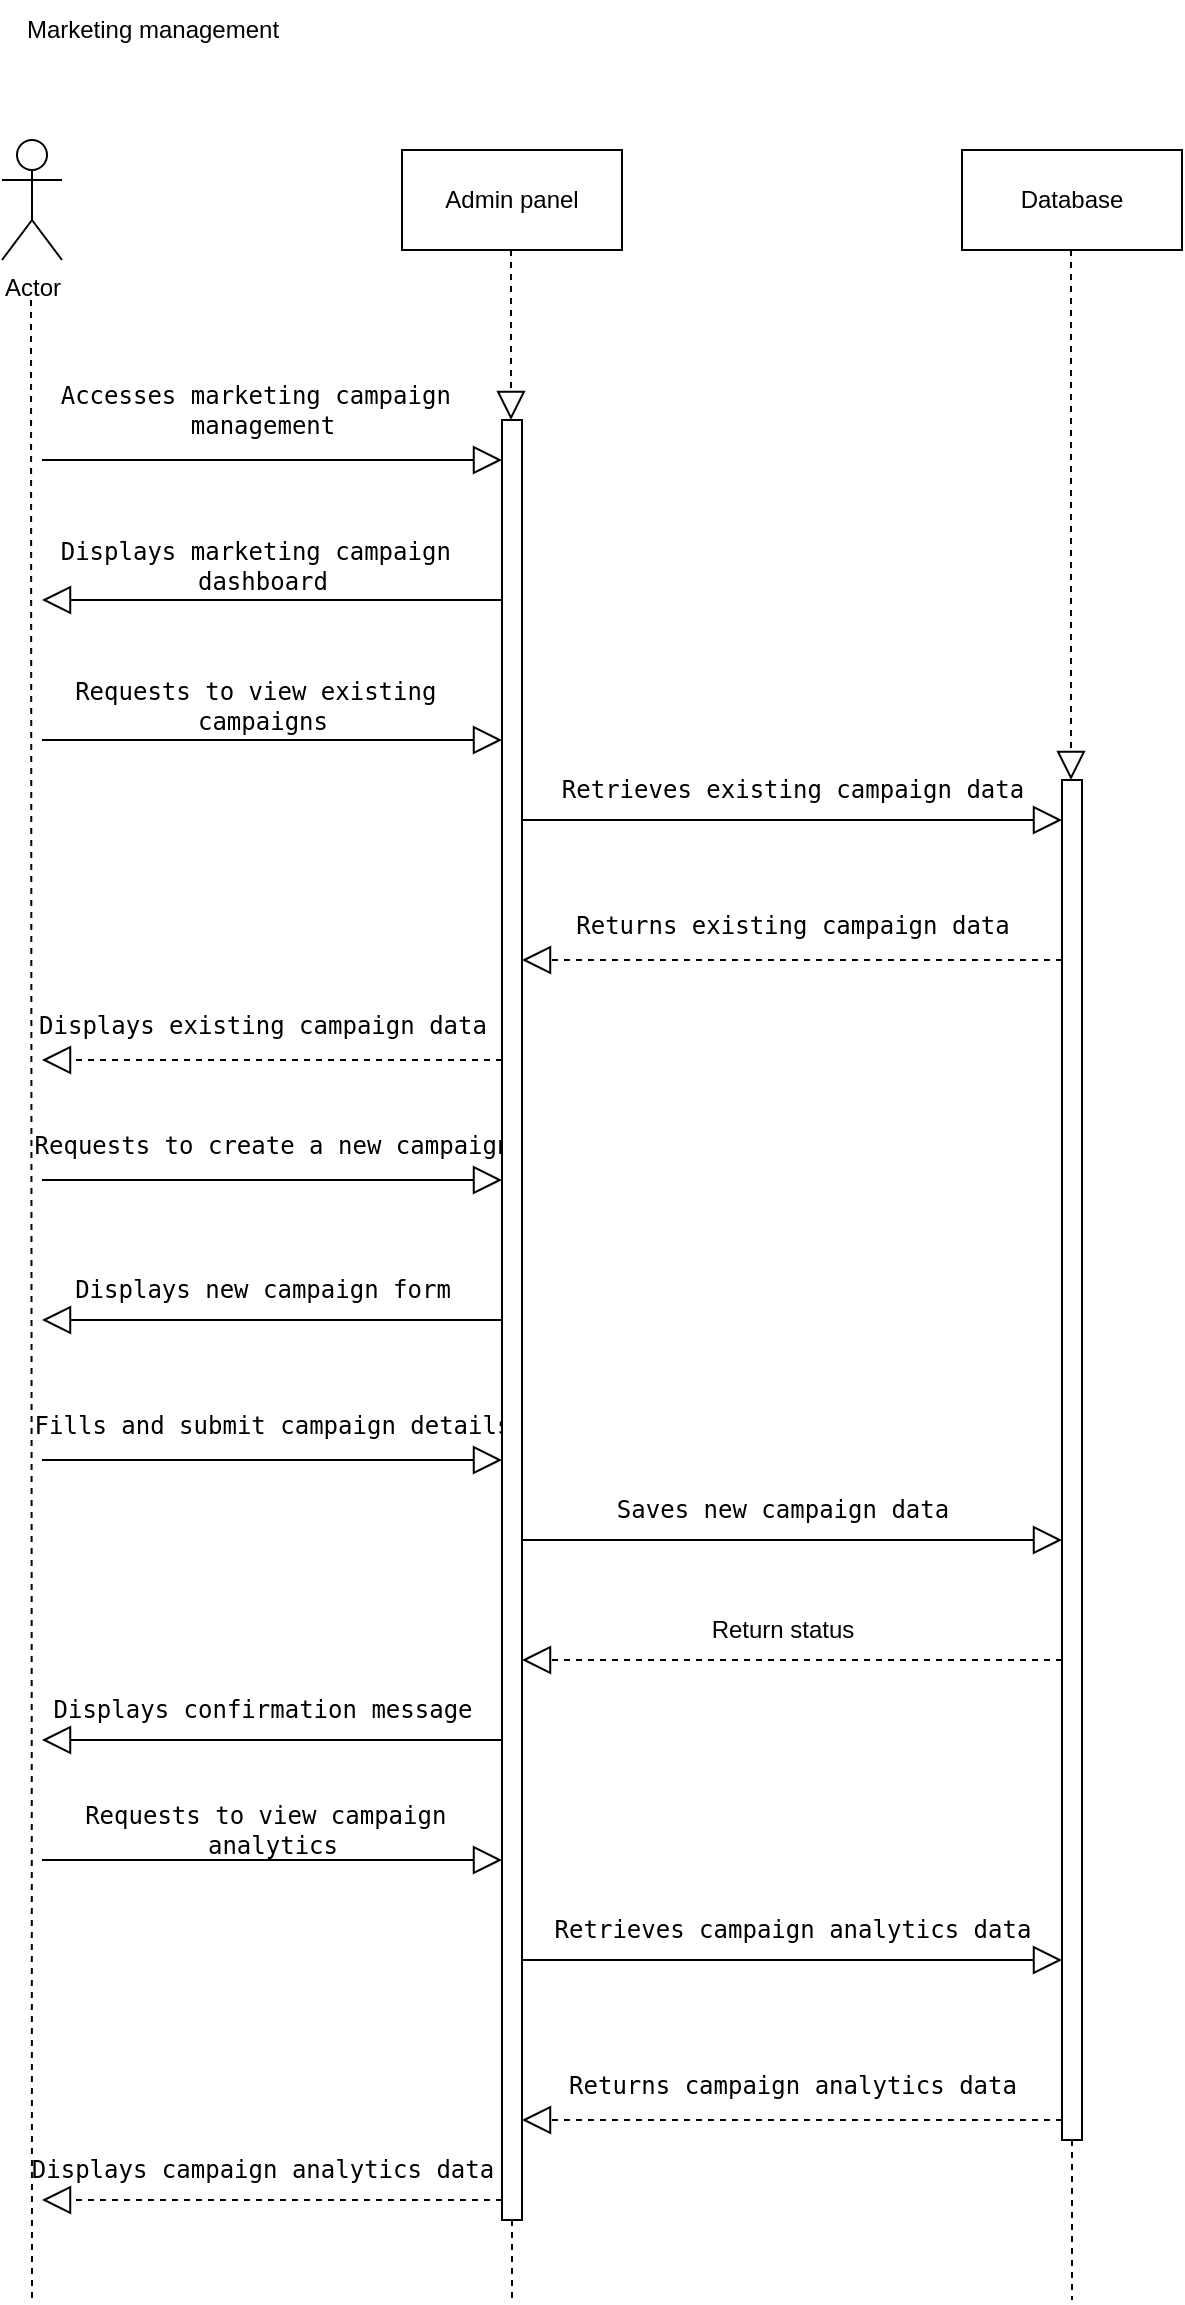 <mxfile version="21.3.2" type="github">
  <diagram name="Page-1" id="fR5AoKFUi878igqshQwZ">
    <mxGraphModel dx="954" dy="2213" grid="1" gridSize="10" guides="1" tooltips="1" connect="1" arrows="1" fold="1" page="1" pageScale="1" pageWidth="1100" pageHeight="1700" math="0" shadow="0">
      <root>
        <mxCell id="0" />
        <mxCell id="1" parent="0" />
        <mxCell id="9Yb_SmCTX4piKXww7C_m-1" value="Actor" style="shape=umlActor;verticalLabelPosition=bottom;verticalAlign=top;html=1;outlineConnect=0;" parent="1" vertex="1">
          <mxGeometry x="80" y="40" width="30" height="60" as="geometry" />
        </mxCell>
        <mxCell id="9Yb_SmCTX4piKXww7C_m-2" value="Database" style="html=1;whiteSpace=wrap;" parent="1" vertex="1">
          <mxGeometry x="560" y="45" width="110" height="50" as="geometry" />
        </mxCell>
        <mxCell id="9Yb_SmCTX4piKXww7C_m-3" value="Admin panel" style="html=1;whiteSpace=wrap;" parent="1" vertex="1">
          <mxGeometry x="280" y="45" width="110" height="50" as="geometry" />
        </mxCell>
        <mxCell id="9Yb_SmCTX4piKXww7C_m-4" value="" style="endArrow=none;dashed=1;endFill=0;endSize=12;html=1;rounded=0;" parent="1" edge="1">
          <mxGeometry width="160" relative="1" as="geometry">
            <mxPoint x="94.5" y="120" as="sourcePoint" />
            <mxPoint x="95" y="1120" as="targetPoint" />
          </mxGeometry>
        </mxCell>
        <mxCell id="9Yb_SmCTX4piKXww7C_m-5" value="" style="endArrow=none;dashed=1;endFill=0;endSize=12;html=1;rounded=0;" parent="1" source="9Yb_SmCTX4piKXww7C_m-42" edge="1">
          <mxGeometry width="160" relative="1" as="geometry">
            <mxPoint x="334.5" y="95" as="sourcePoint" />
            <mxPoint x="335" y="1120" as="targetPoint" />
          </mxGeometry>
        </mxCell>
        <mxCell id="9Yb_SmCTX4piKXww7C_m-6" value="" style="endArrow=none;dashed=1;endFill=0;endSize=12;html=1;rounded=0;" parent="1" source="9Yb_SmCTX4piKXww7C_m-44" edge="1">
          <mxGeometry width="160" relative="1" as="geometry">
            <mxPoint x="614.5" y="95" as="sourcePoint" />
            <mxPoint x="615" y="1120" as="targetPoint" />
          </mxGeometry>
        </mxCell>
        <mxCell id="9Yb_SmCTX4piKXww7C_m-7" value="&lt;pre&gt;&lt;code class=&quot;!whitespace-pre hljs language-sql&quot;&gt;Accesses marketing campaign &lt;br&gt;management&lt;/code&gt;&lt;/pre&gt;" style="text;html=1;align=center;verticalAlign=middle;resizable=0;points=[];autosize=1;strokeColor=none;fillColor=none;" parent="1" vertex="1">
          <mxGeometry x="100" y="140" width="220" height="70" as="geometry" />
        </mxCell>
        <mxCell id="9Yb_SmCTX4piKXww7C_m-8" value="&lt;pre&gt;&lt;code class=&quot;!whitespace-pre hljs language-sql&quot;&gt;Displays marketing campaign &lt;br&gt;dashboard&lt;/code&gt;&lt;/pre&gt;" style="text;html=1;align=center;verticalAlign=middle;resizable=0;points=[];autosize=1;strokeColor=none;fillColor=none;" parent="1" vertex="1">
          <mxGeometry x="100" y="218" width="220" height="70" as="geometry" />
        </mxCell>
        <mxCell id="9Yb_SmCTX4piKXww7C_m-9" value="&lt;pre&gt;&lt;code class=&quot;!whitespace-pre hljs language-sql&quot;&gt;Requests to &lt;span class=&quot;hljs-keyword&quot;&gt;view&lt;/span&gt; existing &lt;br&gt;campaigns&lt;/code&gt;&lt;/pre&gt;" style="text;html=1;align=center;verticalAlign=middle;resizable=0;points=[];autosize=1;strokeColor=none;fillColor=none;" parent="1" vertex="1">
          <mxGeometry x="105" y="288" width="210" height="70" as="geometry" />
        </mxCell>
        <mxCell id="9Yb_SmCTX4piKXww7C_m-10" value="&lt;pre&gt;&lt;code class=&quot;!whitespace-pre hljs language-sql&quot;&gt;Retrieves existing campaign data&lt;/code&gt;&lt;/pre&gt;" style="text;html=1;align=center;verticalAlign=middle;resizable=0;points=[];autosize=1;strokeColor=none;fillColor=none;" parent="1" vertex="1">
          <mxGeometry x="350" y="340" width="250" height="50" as="geometry" />
        </mxCell>
        <mxCell id="9Yb_SmCTX4piKXww7C_m-11" value="&lt;pre&gt;&lt;code class=&quot;!whitespace-pre hljs language-sql&quot;&gt;Returns existing campaign data&lt;/code&gt;&lt;/pre&gt;" style="text;html=1;align=center;verticalAlign=middle;resizable=0;points=[];autosize=1;strokeColor=none;fillColor=none;" parent="1" vertex="1">
          <mxGeometry x="360" y="408" width="230" height="50" as="geometry" />
        </mxCell>
        <mxCell id="9Yb_SmCTX4piKXww7C_m-14" value="&lt;pre&gt;&lt;code class=&quot;!whitespace-pre hljs language-sql&quot;&gt;Displays existing campaign data&lt;/code&gt;&lt;/pre&gt;" style="text;html=1;align=center;verticalAlign=middle;resizable=0;points=[];autosize=1;strokeColor=none;fillColor=none;" parent="1" vertex="1">
          <mxGeometry x="90" y="458" width="240" height="50" as="geometry" />
        </mxCell>
        <mxCell id="9Yb_SmCTX4piKXww7C_m-15" value="&lt;pre&gt;&lt;code class=&quot;!whitespace-pre hljs language-sql&quot;&gt;Requests to &lt;span class=&quot;hljs-keyword&quot;&gt;create&lt;/span&gt; a &lt;span class=&quot;hljs-keyword&quot;&gt;new&lt;/span&gt; campaign&lt;/code&gt;&lt;/pre&gt;" style="text;html=1;align=center;verticalAlign=middle;resizable=0;points=[];autosize=1;strokeColor=none;fillColor=none;" parent="1" vertex="1">
          <mxGeometry x="90" y="518" width="250" height="50" as="geometry" />
        </mxCell>
        <mxCell id="9Yb_SmCTX4piKXww7C_m-16" value="&lt;pre&gt;&lt;code class=&quot;!whitespace-pre hljs language-sql&quot;&gt;Displays new campaign form&lt;/code&gt;&lt;/pre&gt;" style="text;html=1;align=center;verticalAlign=middle;resizable=0;points=[];autosize=1;strokeColor=none;fillColor=none;" parent="1" vertex="1">
          <mxGeometry x="105" y="590" width="210" height="50" as="geometry" />
        </mxCell>
        <mxCell id="9Yb_SmCTX4piKXww7C_m-17" value="&lt;pre&gt;&lt;code class=&quot;!whitespace-pre hljs language-sql&quot;&gt;Fills and submit campaign details&lt;/code&gt;&lt;/pre&gt;" style="text;html=1;align=center;verticalAlign=middle;resizable=0;points=[];autosize=1;strokeColor=none;fillColor=none;" parent="1" vertex="1">
          <mxGeometry x="90" y="658" width="250" height="50" as="geometry" />
        </mxCell>
        <mxCell id="9Yb_SmCTX4piKXww7C_m-18" value="&lt;pre&gt;&lt;code class=&quot;!whitespace-pre hljs language-sql&quot;&gt;Saves new campaign data&lt;/code&gt;&lt;/pre&gt;" style="text;html=1;align=center;verticalAlign=middle;resizable=0;points=[];autosize=1;strokeColor=none;fillColor=none;" parent="1" vertex="1">
          <mxGeometry x="380" y="700" width="180" height="50" as="geometry" />
        </mxCell>
        <mxCell id="9Yb_SmCTX4piKXww7C_m-19" value="&lt;div&gt;Return status&lt;/div&gt;" style="text;html=1;align=center;verticalAlign=middle;resizable=0;points=[];autosize=1;strokeColor=none;fillColor=none;" parent="1" vertex="1">
          <mxGeometry x="420" y="770" width="100" height="30" as="geometry" />
        </mxCell>
        <mxCell id="9Yb_SmCTX4piKXww7C_m-20" value="&lt;pre&gt;&lt;code class=&quot;!whitespace-pre hljs language-sql&quot;&gt;Displays confirmation message&lt;/code&gt;&lt;/pre&gt;" style="text;html=1;align=center;verticalAlign=middle;resizable=0;points=[];autosize=1;strokeColor=none;fillColor=none;" parent="1" vertex="1">
          <mxGeometry x="95" y="800" width="230" height="50" as="geometry" />
        </mxCell>
        <mxCell id="9Yb_SmCTX4piKXww7C_m-21" value="&lt;pre&gt;&lt;code class=&quot;!whitespace-pre hljs language-sql&quot;&gt;Requests to &lt;span class=&quot;hljs-keyword&quot;&gt;view&lt;/span&gt; campaign &lt;br&gt;analytics&lt;/code&gt;&lt;/pre&gt;" style="text;html=1;align=center;verticalAlign=middle;resizable=0;points=[];autosize=1;strokeColor=none;fillColor=none;" parent="1" vertex="1">
          <mxGeometry x="110" y="850" width="210" height="70" as="geometry" />
        </mxCell>
        <mxCell id="9Yb_SmCTX4piKXww7C_m-22" value="&lt;pre&gt;&lt;code class=&quot;!whitespace-pre hljs language-sql&quot;&gt;Retrieves campaign analytics data&lt;/code&gt;&lt;/pre&gt;" style="text;html=1;align=center;verticalAlign=middle;resizable=0;points=[];autosize=1;strokeColor=none;fillColor=none;" parent="1" vertex="1">
          <mxGeometry x="350" y="910" width="250" height="50" as="geometry" />
        </mxCell>
        <mxCell id="9Yb_SmCTX4piKXww7C_m-23" value="&lt;pre&gt;&lt;code class=&quot;!whitespace-pre hljs language-sql&quot;&gt;Returns campaign analytics data&lt;/code&gt;&lt;/pre&gt;" style="text;html=1;align=center;verticalAlign=middle;resizable=0;points=[];autosize=1;strokeColor=none;fillColor=none;" parent="1" vertex="1">
          <mxGeometry x="355" y="988" width="240" height="50" as="geometry" />
        </mxCell>
        <mxCell id="9Yb_SmCTX4piKXww7C_m-24" value="&lt;pre&gt;&lt;code class=&quot;!whitespace-pre hljs language-sql&quot;&gt;Displays campaign analytics data&lt;/code&gt;&lt;/pre&gt;" style="text;html=1;align=center;verticalAlign=middle;resizable=0;points=[];autosize=1;strokeColor=none;fillColor=none;" parent="1" vertex="1">
          <mxGeometry x="85" y="1030" width="250" height="50" as="geometry" />
        </mxCell>
        <mxCell id="9Yb_SmCTX4piKXww7C_m-25" value="" style="endArrow=block;endFill=0;endSize=12;html=1;rounded=0;" parent="1" edge="1">
          <mxGeometry width="160" relative="1" as="geometry">
            <mxPoint x="100" y="200" as="sourcePoint" />
            <mxPoint x="330" y="200" as="targetPoint" />
          </mxGeometry>
        </mxCell>
        <mxCell id="9Yb_SmCTX4piKXww7C_m-26" value="" style="endArrow=block;endFill=0;endSize=12;html=1;rounded=0;" parent="1" edge="1">
          <mxGeometry width="160" relative="1" as="geometry">
            <mxPoint x="330" y="270" as="sourcePoint" />
            <mxPoint x="100" y="270" as="targetPoint" />
          </mxGeometry>
        </mxCell>
        <mxCell id="9Yb_SmCTX4piKXww7C_m-27" value="" style="endArrow=block;endFill=0;endSize=12;html=1;rounded=0;" parent="1" edge="1">
          <mxGeometry width="160" relative="1" as="geometry">
            <mxPoint x="100" y="340" as="sourcePoint" />
            <mxPoint x="330" y="340" as="targetPoint" />
          </mxGeometry>
        </mxCell>
        <mxCell id="9Yb_SmCTX4piKXww7C_m-28" value="" style="endArrow=block;endFill=0;endSize=12;html=1;rounded=0;" parent="1" edge="1">
          <mxGeometry width="160" relative="1" as="geometry">
            <mxPoint x="340" y="380" as="sourcePoint" />
            <mxPoint x="610" y="380" as="targetPoint" />
          </mxGeometry>
        </mxCell>
        <mxCell id="9Yb_SmCTX4piKXww7C_m-29" value="" style="endArrow=block;endFill=0;endSize=12;html=1;rounded=0;dashed=1;" parent="1" edge="1">
          <mxGeometry width="160" relative="1" as="geometry">
            <mxPoint x="610" y="450" as="sourcePoint" />
            <mxPoint x="340" y="450" as="targetPoint" />
          </mxGeometry>
        </mxCell>
        <mxCell id="9Yb_SmCTX4piKXww7C_m-30" value="" style="endArrow=block;endFill=0;endSize=12;html=1;rounded=0;dashed=1;" parent="1" edge="1">
          <mxGeometry width="160" relative="1" as="geometry">
            <mxPoint x="330" y="500" as="sourcePoint" />
            <mxPoint x="100" y="500" as="targetPoint" />
          </mxGeometry>
        </mxCell>
        <mxCell id="9Yb_SmCTX4piKXww7C_m-31" value="" style="endArrow=block;endFill=0;endSize=12;html=1;rounded=0;" parent="1" edge="1">
          <mxGeometry width="160" relative="1" as="geometry">
            <mxPoint x="100" y="560" as="sourcePoint" />
            <mxPoint x="330" y="560" as="targetPoint" />
          </mxGeometry>
        </mxCell>
        <mxCell id="9Yb_SmCTX4piKXww7C_m-32" value="" style="endArrow=block;endFill=0;endSize=12;html=1;rounded=0;" parent="1" edge="1">
          <mxGeometry width="160" relative="1" as="geometry">
            <mxPoint x="330" y="630" as="sourcePoint" />
            <mxPoint x="100" y="630" as="targetPoint" />
          </mxGeometry>
        </mxCell>
        <mxCell id="9Yb_SmCTX4piKXww7C_m-33" value="" style="endArrow=block;endFill=0;endSize=12;html=1;rounded=0;" parent="1" edge="1">
          <mxGeometry width="160" relative="1" as="geometry">
            <mxPoint x="100" y="700" as="sourcePoint" />
            <mxPoint x="330" y="700" as="targetPoint" />
          </mxGeometry>
        </mxCell>
        <mxCell id="9Yb_SmCTX4piKXww7C_m-34" value="" style="endArrow=block;endFill=0;endSize=12;html=1;rounded=0;" parent="1" edge="1">
          <mxGeometry width="160" relative="1" as="geometry">
            <mxPoint x="340" y="740" as="sourcePoint" />
            <mxPoint x="610" y="740" as="targetPoint" />
          </mxGeometry>
        </mxCell>
        <mxCell id="9Yb_SmCTX4piKXww7C_m-36" value="" style="endArrow=block;endFill=0;endSize=12;html=1;rounded=0;dashed=1;" parent="1" edge="1">
          <mxGeometry width="160" relative="1" as="geometry">
            <mxPoint x="610" y="800" as="sourcePoint" />
            <mxPoint x="340" y="800" as="targetPoint" />
          </mxGeometry>
        </mxCell>
        <mxCell id="9Yb_SmCTX4piKXww7C_m-37" value="" style="endArrow=block;endFill=0;endSize=12;html=1;rounded=0;" parent="1" edge="1">
          <mxGeometry width="160" relative="1" as="geometry">
            <mxPoint x="340" y="950" as="sourcePoint" />
            <mxPoint x="610" y="950" as="targetPoint" />
          </mxGeometry>
        </mxCell>
        <mxCell id="9Yb_SmCTX4piKXww7C_m-38" value="" style="endArrow=block;endFill=0;endSize=12;html=1;rounded=0;dashed=1;" parent="1" edge="1">
          <mxGeometry width="160" relative="1" as="geometry">
            <mxPoint x="610" y="1030" as="sourcePoint" />
            <mxPoint x="340" y="1030" as="targetPoint" />
          </mxGeometry>
        </mxCell>
        <mxCell id="9Yb_SmCTX4piKXww7C_m-39" value="" style="endArrow=block;endFill=0;endSize=12;html=1;rounded=0;" parent="1" edge="1">
          <mxGeometry width="160" relative="1" as="geometry">
            <mxPoint x="330" y="840" as="sourcePoint" />
            <mxPoint x="100" y="840" as="targetPoint" />
          </mxGeometry>
        </mxCell>
        <mxCell id="9Yb_SmCTX4piKXww7C_m-40" value="" style="endArrow=block;endFill=0;endSize=12;html=1;rounded=0;" parent="1" edge="1">
          <mxGeometry width="160" relative="1" as="geometry">
            <mxPoint x="100" y="900" as="sourcePoint" />
            <mxPoint x="330" y="900" as="targetPoint" />
          </mxGeometry>
        </mxCell>
        <mxCell id="9Yb_SmCTX4piKXww7C_m-41" value="" style="endArrow=block;endFill=0;endSize=12;html=1;rounded=0;dashed=1;" parent="1" edge="1">
          <mxGeometry width="160" relative="1" as="geometry">
            <mxPoint x="330" y="1070" as="sourcePoint" />
            <mxPoint x="100" y="1070" as="targetPoint" />
          </mxGeometry>
        </mxCell>
        <mxCell id="9Yb_SmCTX4piKXww7C_m-43" value="" style="endArrow=block;dashed=1;endFill=0;endSize=12;html=1;rounded=0;" parent="1" target="9Yb_SmCTX4piKXww7C_m-42" edge="1">
          <mxGeometry width="160" relative="1" as="geometry">
            <mxPoint x="334.5" y="95" as="sourcePoint" />
            <mxPoint x="335" y="1120" as="targetPoint" />
          </mxGeometry>
        </mxCell>
        <mxCell id="9Yb_SmCTX4piKXww7C_m-42" value="" style="html=1;points=[];perimeter=orthogonalPerimeter;outlineConnect=0;targetShapes=umlLifeline;portConstraint=eastwest;newEdgeStyle={&quot;edgeStyle&quot;:&quot;elbowEdgeStyle&quot;,&quot;elbow&quot;:&quot;vertical&quot;,&quot;curved&quot;:0,&quot;rounded&quot;:0};" parent="1" vertex="1">
          <mxGeometry x="330" y="180" width="10" height="900" as="geometry" />
        </mxCell>
        <mxCell id="9Yb_SmCTX4piKXww7C_m-45" value="" style="endArrow=block;dashed=1;endFill=0;endSize=12;html=1;rounded=0;" parent="1" target="9Yb_SmCTX4piKXww7C_m-44" edge="1">
          <mxGeometry width="160" relative="1" as="geometry">
            <mxPoint x="614.5" y="95" as="sourcePoint" />
            <mxPoint x="615" y="1120" as="targetPoint" />
          </mxGeometry>
        </mxCell>
        <mxCell id="9Yb_SmCTX4piKXww7C_m-44" value="" style="html=1;points=[];perimeter=orthogonalPerimeter;outlineConnect=0;targetShapes=umlLifeline;portConstraint=eastwest;newEdgeStyle={&quot;edgeStyle&quot;:&quot;elbowEdgeStyle&quot;,&quot;elbow&quot;:&quot;vertical&quot;,&quot;curved&quot;:0,&quot;rounded&quot;:0};" parent="1" vertex="1">
          <mxGeometry x="610" y="360" width="10" height="680" as="geometry" />
        </mxCell>
        <mxCell id="-Y4OE6DzCkpMj7CkvcdI-1" value="Marketing management" style="text;html=1;align=center;verticalAlign=middle;resizable=0;points=[];autosize=1;strokeColor=none;fillColor=none;" parent="1" vertex="1">
          <mxGeometry x="80" y="-30" width="150" height="30" as="geometry" />
        </mxCell>
      </root>
    </mxGraphModel>
  </diagram>
</mxfile>
